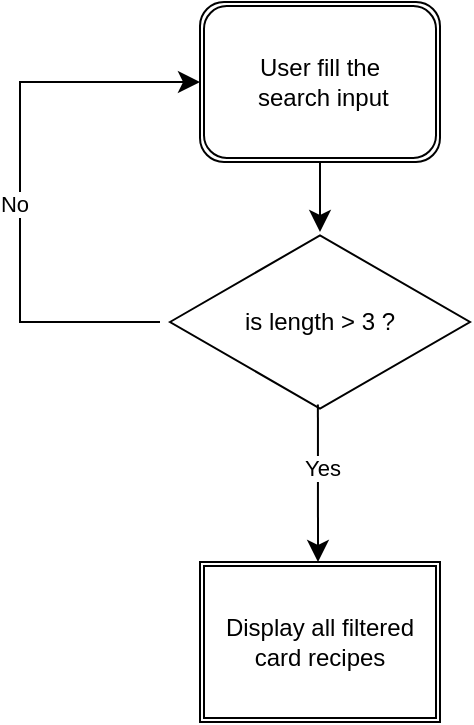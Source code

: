 <mxfile>
    <diagram id="wJVeP9lv2Mo8sp2O9cQR" name="Page-1">
        <mxGraphModel dx="735" dy="577" grid="1" gridSize="10" guides="1" tooltips="1" connect="1" arrows="1" fold="1" page="1" pageScale="1" pageWidth="827" pageHeight="1169" math="0" shadow="0">
            <root>
                <mxCell id="0"/>
                <mxCell id="1" parent="0"/>
                <mxCell id="2" value="&lt;div style=&quot;&quot;&gt;&lt;span style=&quot;background-color: initial;&quot;&gt;User fill the&lt;/span&gt;&lt;/div&gt;&lt;div style=&quot;&quot;&gt;&lt;span style=&quot;background-color: initial;&quot;&gt;&amp;nbsp;search input&lt;/span&gt;&lt;/div&gt;" style="shape=ext;double=1;rounded=1;whiteSpace=wrap;html=1;align=center;" vertex="1" parent="1">
                    <mxGeometry x="160" y="40" width="120" height="80" as="geometry"/>
                </mxCell>
                <mxCell id="3" value="" style="edgeStyle=segmentEdgeStyle;endArrow=classic;html=1;curved=0;rounded=0;endSize=8;startSize=8;exitX=0.5;exitY=1;exitDx=0;exitDy=0;" edge="1" parent="1" source="2" target="4">
                    <mxGeometry width="50" height="50" relative="1" as="geometry">
                        <mxPoint x="360" y="320" as="sourcePoint"/>
                        <mxPoint x="220" y="200" as="targetPoint"/>
                        <Array as="points">
                            <mxPoint x="220" y="200"/>
                        </Array>
                    </mxGeometry>
                </mxCell>
                <mxCell id="4" value="is length &amp;gt; 3 ?" style="html=1;whiteSpace=wrap;aspect=fixed;shape=isoRectangle;" vertex="1" parent="1">
                    <mxGeometry x="145" y="155" width="150" height="90" as="geometry"/>
                </mxCell>
                <mxCell id="5" value="" style="edgeStyle=elbowEdgeStyle;elbow=horizontal;endArrow=classic;html=1;curved=0;rounded=0;endSize=8;startSize=8;exitX=0.493;exitY=0.958;exitDx=0;exitDy=0;exitPerimeter=0;" edge="1" parent="1" source="4">
                    <mxGeometry width="50" height="50" relative="1" as="geometry">
                        <mxPoint x="300" y="200" as="sourcePoint"/>
                        <mxPoint x="219" y="320" as="targetPoint"/>
                    </mxGeometry>
                </mxCell>
                <mxCell id="6" value="Yes" style="edgeLabel;html=1;align=center;verticalAlign=middle;resizable=0;points=[];" vertex="1" connectable="0" parent="5">
                    <mxGeometry x="-0.184" y="2" relative="1" as="geometry">
                        <mxPoint as="offset"/>
                    </mxGeometry>
                </mxCell>
                <mxCell id="7" value="" style="edgeStyle=segmentEdgeStyle;endArrow=classic;html=1;curved=0;rounded=0;endSize=8;startSize=8;entryX=0;entryY=0.5;entryDx=0;entryDy=0;" edge="1" parent="1" target="2">
                    <mxGeometry width="50" height="50" relative="1" as="geometry">
                        <mxPoint x="140" y="200" as="sourcePoint"/>
                        <mxPoint x="410" y="270" as="targetPoint"/>
                        <Array as="points">
                            <mxPoint x="70" y="200"/>
                            <mxPoint x="70" y="80"/>
                        </Array>
                    </mxGeometry>
                </mxCell>
                <mxCell id="8" value="No" style="edgeLabel;html=1;align=center;verticalAlign=middle;resizable=0;points=[];" vertex="1" connectable="0" parent="7">
                    <mxGeometry x="0.026" y="3" relative="1" as="geometry">
                        <mxPoint y="14" as="offset"/>
                    </mxGeometry>
                </mxCell>
                <mxCell id="10" value="Display all filtered card recipes" style="shape=ext;double=1;rounded=0;whiteSpace=wrap;html=1;" vertex="1" parent="1">
                    <mxGeometry x="160" y="320" width="120" height="80" as="geometry"/>
                </mxCell>
            </root>
        </mxGraphModel>
    </diagram>
</mxfile>